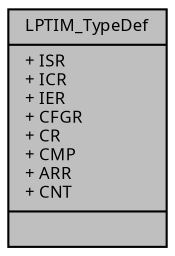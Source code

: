 digraph "LPTIM_TypeDef"
{
  edge [fontname="Sans",fontsize="8",labelfontname="Sans",labelfontsize="8"];
  node [fontname="Sans",fontsize="8",shape=record];
  Node1 [label="{LPTIM_TypeDef\n|+ ISR\l+ ICR\l+ IER\l+ CFGR\l+ CR\l+ CMP\l+ ARR\l+ CNT\l|}",height=0.2,width=0.4,color="black", fillcolor="grey75", style="filled", fontcolor="black"];
}
